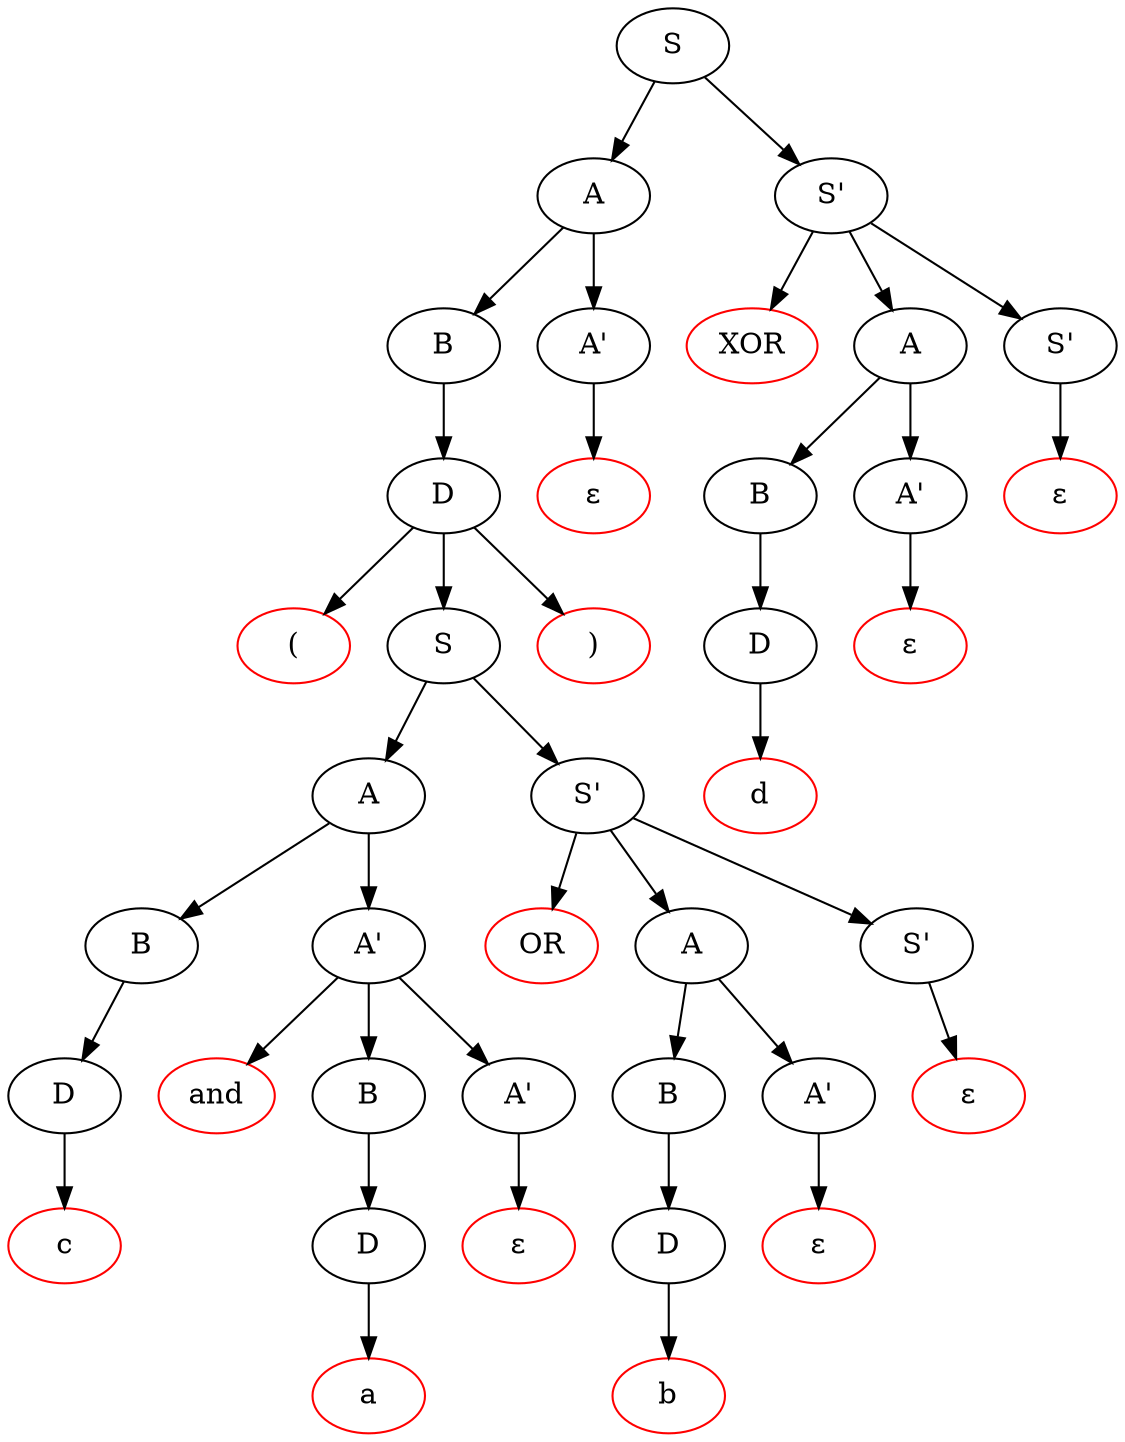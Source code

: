 digraph Tree {
0 [label="S"];
1 [label="A"];
2 [label="B"];
3 [label="D"];
4 [label="(", color=red];
5 [label="S"];
6 [label="A"];
7 [label="B"];
8 [label="D"];
9 [label="c", color=red];
8 -> {9};
7 -> {8};
10 [label="A'"];
11 [label="and", color=red];
12 [label="B"];
13 [label="D"];
14 [label="a", color=red];
13 -> {14};
12 -> {13};
15 [label="A'"];
16 [label="ε", color=red];
15 -> {16};
10 -> {11,12,15};
6 -> {7,10};
17 [label="S'"];
18 [label="OR", color=red];
19 [label="A"];
20 [label="B"];
21 [label="D"];
22 [label="b", color=red];
21 -> {22};
20 -> {21};
23 [label="A'"];
24 [label="ε", color=red];
23 -> {24};
19 -> {20,23};
25 [label="S'"];
26 [label="ε", color=red];
25 -> {26};
17 -> {18,19,25};
5 -> {6,17};
27 [label=")", color=red];
3 -> {4,5,27};
2 -> {3};
28 [label="A'"];
29 [label="ε", color=red];
28 -> {29};
1 -> {2,28};
30 [label="S'"];
31 [label="XOR", color=red];
32 [label="A"];
33 [label="B"];
34 [label="D"];
35 [label="d", color=red];
34 -> {35};
33 -> {34};
36 [label="A'"];
37 [label="ε", color=red];
36 -> {37};
32 -> {33,36};
38 [label="S'"];
39 [label="ε", color=red];
38 -> {39};
30 -> {31,32,38};
0 -> {1,30};
}